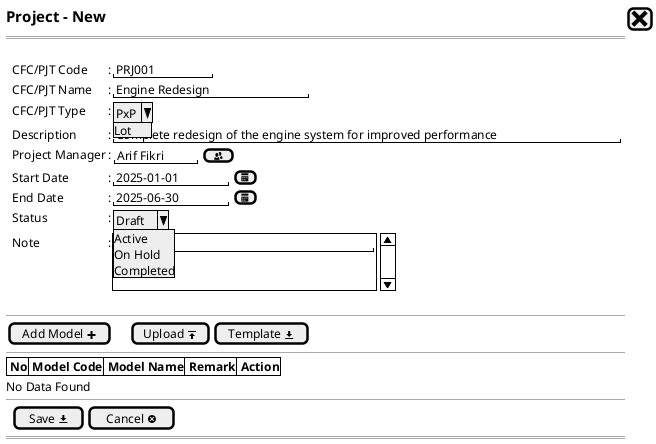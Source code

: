 @startsalt
{
  <size:15><b>Project - New|[<size:25><&x>]|*
  ==
  .
  {
    .|CFC/PJT Code       |: |"PRJ001      "|*
    .|CFC/PJT Name       |: |"Engine Redesign         "|*
    .|CFC/PJT Type       |: |{| ^PxP^Lot^ }|* 
    .|Description        |: |"Complete redesign of the engine system for improved performance"|*
    .|Project Manager    |: {|"Arif Fikri"|[ <&people>]|}*
    .|Start Date         |: |"  2025-01-01  "|[<&calendar>]|*
    .|End Date           |: |"  2025-06-30  "|[<&calendar>]|*
    .|Status             |: |{| ^Draft^Active^On Hold^Completed^ }|*
    .|Note               |: {SI|"                                "
    .
    .|}*
  }
  .
  --
  {
    [Add Model <&plus>]|.|.|.|[Upload <&data-transfer-upload>]| [Template <&data-transfer-download>]|*
  }
  --
  {#
    |<b> No |<b> Model Code |<b> Model Name     |<b> Remark |<b> Action |*|*|*|*
  }
  No Data Found
  --
  {
  .|[ Save <&data-transfer-download>] |  [Cancel <&circle-x> ]|*
  }
==
}
@endsalt